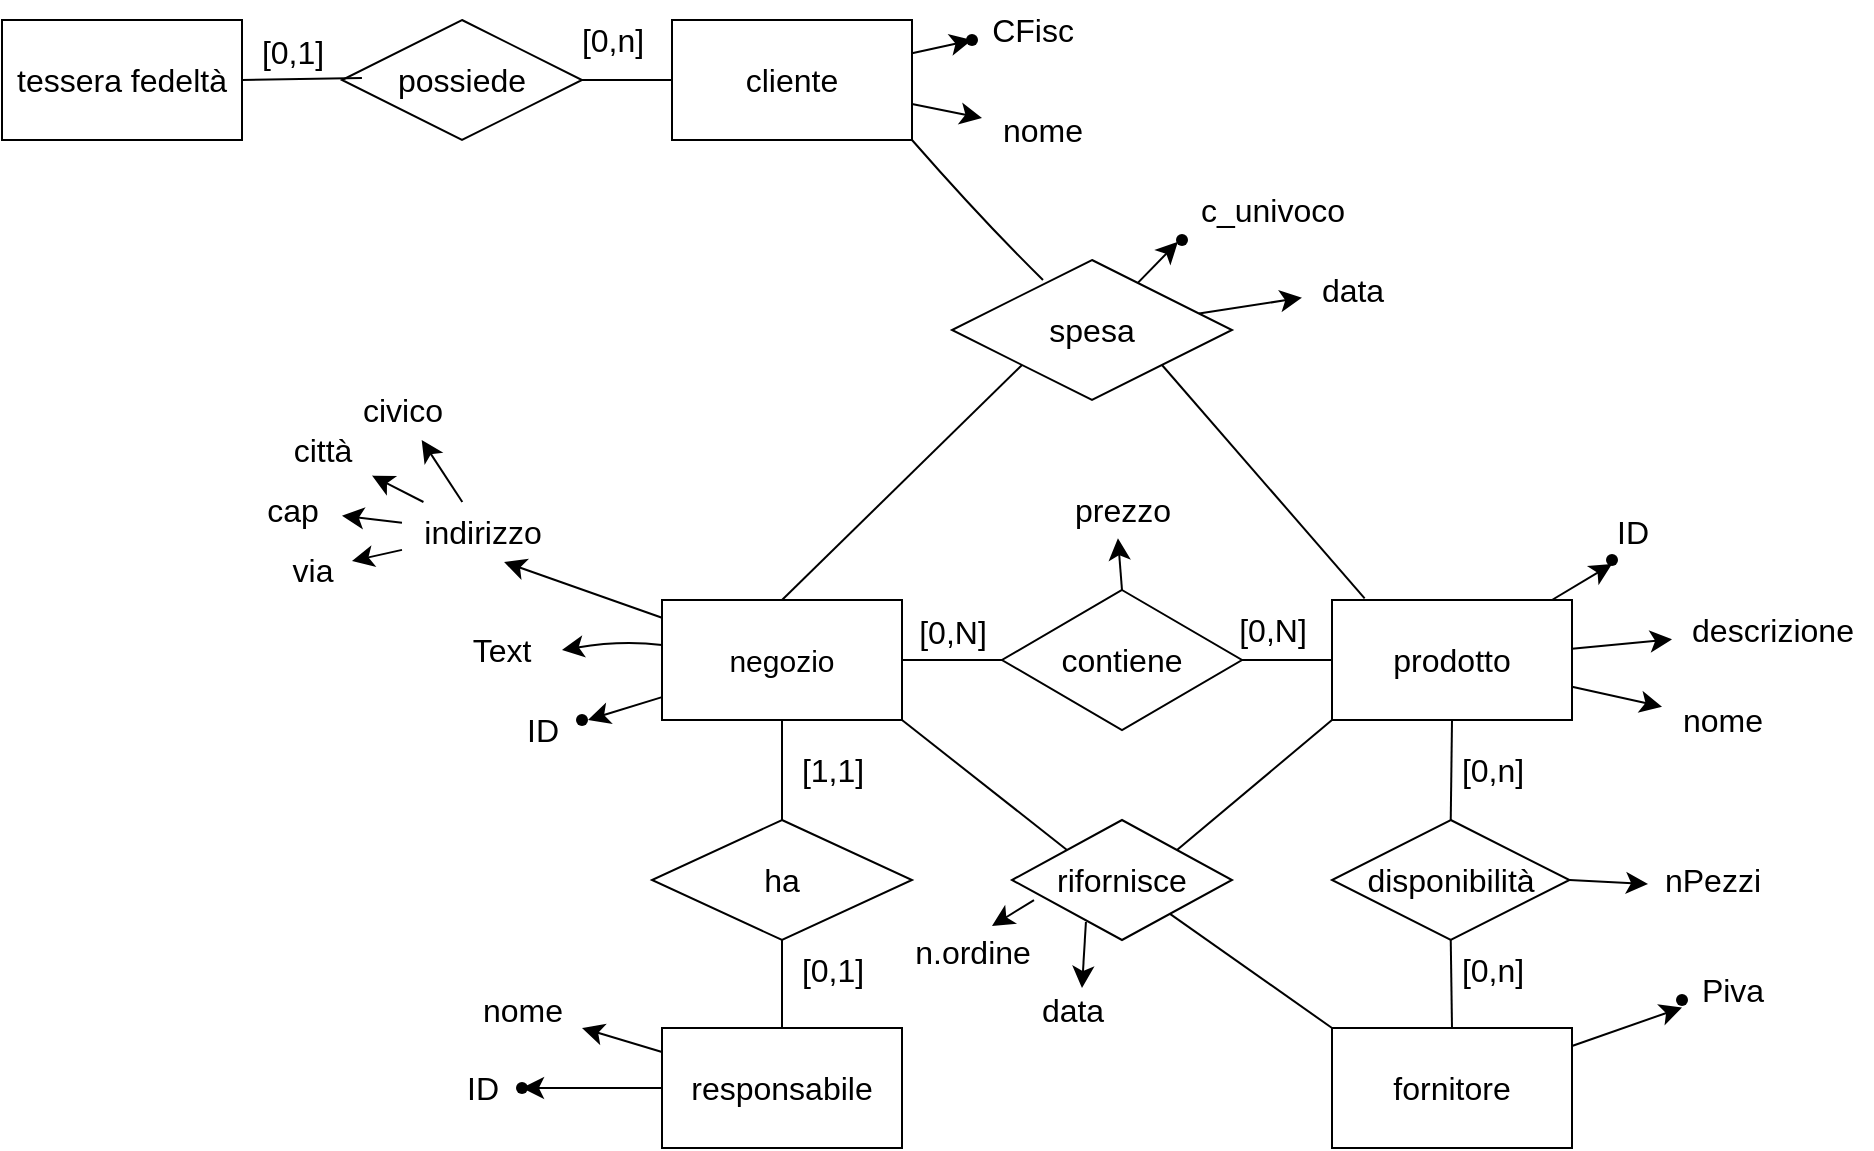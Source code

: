 <mxfile version="27.0.6">
  <diagram name="Page-1" id="85OKW19KRAVjNHw98Jnk">
    <mxGraphModel dx="2357" dy="1460" grid="1" gridSize="10" guides="1" tooltips="1" connect="1" arrows="1" fold="1" page="1" pageScale="1" pageWidth="1169" pageHeight="827" math="0" shadow="0">
      <root>
        <mxCell id="0" />
        <mxCell id="1" parent="0" />
        <mxCell id="zmDLjv7Jq3XNA_hZ3sXH-12" value="" style="edgeStyle=none;curved=1;rounded=0;orthogonalLoop=1;jettySize=auto;html=1;fontSize=12;startSize=8;endSize=8;entryX=1;entryY=0.5;entryDx=0;entryDy=0;" edge="1" parent="1" source="zmDLjv7Jq3XNA_hZ3sXH-4" target="zmDLjv7Jq3XNA_hZ3sXH-14">
          <mxGeometry relative="1" as="geometry">
            <mxPoint x="100" y="140" as="targetPoint" />
            <Array as="points">
              <mxPoint x="110" y="160" />
            </Array>
          </mxGeometry>
        </mxCell>
        <mxCell id="zmDLjv7Jq3XNA_hZ3sXH-15" value="" style="edgeStyle=none;curved=1;rounded=0;orthogonalLoop=1;jettySize=auto;html=1;fontSize=12;startSize=8;endSize=8;entryX=1.075;entryY=0.333;entryDx=0;entryDy=0;entryPerimeter=0;" edge="1" parent="1" source="zmDLjv7Jq3XNA_hZ3sXH-4" target="zmDLjv7Jq3XNA_hZ3sXH-16">
          <mxGeometry relative="1" as="geometry" />
        </mxCell>
        <mxCell id="zmDLjv7Jq3XNA_hZ3sXH-19" value="" style="edgeStyle=none;curved=1;rounded=0;orthogonalLoop=1;jettySize=auto;html=1;fontSize=12;startSize=8;endSize=8;entryX=0.638;entryY=1;entryDx=0;entryDy=0;entryPerimeter=0;" edge="1" parent="1" source="zmDLjv7Jq3XNA_hZ3sXH-4" target="zmDLjv7Jq3XNA_hZ3sXH-18">
          <mxGeometry relative="1" as="geometry" />
        </mxCell>
        <mxCell id="zmDLjv7Jq3XNA_hZ3sXH-4" value="&lt;font style=&quot;font-size: 15px;&quot;&gt;negozio&lt;/font&gt;" style="rounded=0;whiteSpace=wrap;html=1;" vertex="1" parent="1">
          <mxGeometry x="130" y="140" width="120" height="60" as="geometry" />
        </mxCell>
        <mxCell id="zmDLjv7Jq3XNA_hZ3sXH-14" value="&lt;font style=&quot;font-size: 16px;&quot;&gt;Text&lt;/font&gt;" style="text;html=1;align=center;verticalAlign=middle;whiteSpace=wrap;rounded=0;" vertex="1" parent="1">
          <mxGeometry x="20" y="150" width="60" height="30" as="geometry" />
        </mxCell>
        <mxCell id="zmDLjv7Jq3XNA_hZ3sXH-16" value="&lt;div&gt;ID&lt;/div&gt;" style="text;html=1;align=center;verticalAlign=middle;resizable=0;points=[];autosize=1;strokeColor=none;fillColor=none;fontSize=16;" vertex="1" parent="1">
          <mxGeometry x="50" y="190" width="40" height="30" as="geometry" />
        </mxCell>
        <mxCell id="zmDLjv7Jq3XNA_hZ3sXH-57" value="" style="edgeStyle=none;curved=1;rounded=0;orthogonalLoop=1;jettySize=auto;html=1;fontSize=12;startSize=8;endSize=8;" edge="1" parent="1" source="zmDLjv7Jq3XNA_hZ3sXH-18" target="zmDLjv7Jq3XNA_hZ3sXH-56">
          <mxGeometry relative="1" as="geometry" />
        </mxCell>
        <mxCell id="zmDLjv7Jq3XNA_hZ3sXH-59" value="" style="edgeStyle=none;curved=1;rounded=0;orthogonalLoop=1;jettySize=auto;html=1;fontSize=12;startSize=8;endSize=8;" edge="1" parent="1" source="zmDLjv7Jq3XNA_hZ3sXH-18" target="zmDLjv7Jq3XNA_hZ3sXH-58">
          <mxGeometry relative="1" as="geometry" />
        </mxCell>
        <mxCell id="zmDLjv7Jq3XNA_hZ3sXH-61" value="" style="edgeStyle=none;curved=1;rounded=0;orthogonalLoop=1;jettySize=auto;html=1;fontSize=12;startSize=8;endSize=8;" edge="1" parent="1" source="zmDLjv7Jq3XNA_hZ3sXH-18" target="zmDLjv7Jq3XNA_hZ3sXH-60">
          <mxGeometry relative="1" as="geometry" />
        </mxCell>
        <mxCell id="zmDLjv7Jq3XNA_hZ3sXH-63" value="" style="edgeStyle=none;curved=1;rounded=0;orthogonalLoop=1;jettySize=auto;html=1;fontSize=12;startSize=8;endSize=8;" edge="1" parent="1" source="zmDLjv7Jq3XNA_hZ3sXH-18" target="zmDLjv7Jq3XNA_hZ3sXH-62">
          <mxGeometry relative="1" as="geometry" />
        </mxCell>
        <mxCell id="zmDLjv7Jq3XNA_hZ3sXH-18" value="&lt;div&gt;indirizzo&lt;/div&gt;" style="text;html=1;align=center;verticalAlign=middle;resizable=0;points=[];autosize=1;strokeColor=none;fillColor=none;fontSize=16;" vertex="1" parent="1">
          <mxGeometry y="91" width="80" height="30" as="geometry" />
        </mxCell>
        <mxCell id="zmDLjv7Jq3XNA_hZ3sXH-20" value="" style="shape=waypoint;sketch=0;size=6;pointerEvents=1;points=[];fillColor=none;resizable=0;rotatable=0;perimeter=centerPerimeter;snapToPoint=1;" vertex="1" parent="1">
          <mxGeometry x="80" y="190" width="20" height="20" as="geometry" />
        </mxCell>
        <mxCell id="zmDLjv7Jq3XNA_hZ3sXH-33" value="" style="edgeStyle=none;curved=1;rounded=0;orthogonalLoop=1;jettySize=auto;html=1;fontSize=12;startSize=8;endSize=8;" edge="1" parent="1" source="zmDLjv7Jq3XNA_hZ3sXH-22" target="zmDLjv7Jq3XNA_hZ3sXH-32">
          <mxGeometry relative="1" as="geometry" />
        </mxCell>
        <mxCell id="zmDLjv7Jq3XNA_hZ3sXH-35" value="" style="edgeStyle=none;curved=1;rounded=0;orthogonalLoop=1;jettySize=auto;html=1;fontSize=12;startSize=8;endSize=8;" edge="1" parent="1" source="zmDLjv7Jq3XNA_hZ3sXH-22" target="zmDLjv7Jq3XNA_hZ3sXH-34">
          <mxGeometry relative="1" as="geometry" />
        </mxCell>
        <mxCell id="zmDLjv7Jq3XNA_hZ3sXH-22" value="&lt;font style=&quot;font-size: 16px;&quot;&gt;responsabile&lt;/font&gt;" style="whiteSpace=wrap;html=1;" vertex="1" parent="1">
          <mxGeometry x="130" y="354" width="120" height="60" as="geometry" />
        </mxCell>
        <mxCell id="zmDLjv7Jq3XNA_hZ3sXH-24" value="&lt;div&gt;&lt;font style=&quot;font-size: 16px;&quot;&gt;ha&lt;/font&gt;&lt;/div&gt;" style="rhombus;whiteSpace=wrap;html=1;" vertex="1" parent="1">
          <mxGeometry x="125" y="250" width="130" height="60" as="geometry" />
        </mxCell>
        <mxCell id="zmDLjv7Jq3XNA_hZ3sXH-28" value="" style="endArrow=none;html=1;rounded=0;fontSize=12;startSize=8;endSize=8;curved=1;entryX=0.5;entryY=1;entryDx=0;entryDy=0;exitX=0.5;exitY=0;exitDx=0;exitDy=0;" edge="1" parent="1" source="zmDLjv7Jq3XNA_hZ3sXH-24" target="zmDLjv7Jq3XNA_hZ3sXH-4">
          <mxGeometry width="50" height="50" relative="1" as="geometry">
            <mxPoint x="420" y="290" as="sourcePoint" />
            <mxPoint x="470" y="240" as="targetPoint" />
          </mxGeometry>
        </mxCell>
        <mxCell id="zmDLjv7Jq3XNA_hZ3sXH-29" value="" style="endArrow=none;html=1;rounded=0;fontSize=12;startSize=8;endSize=8;curved=1;entryX=0.5;entryY=1;entryDx=0;entryDy=0;exitX=0.5;exitY=0;exitDx=0;exitDy=0;" edge="1" parent="1" source="zmDLjv7Jq3XNA_hZ3sXH-22" target="zmDLjv7Jq3XNA_hZ3sXH-24">
          <mxGeometry width="50" height="50" relative="1" as="geometry">
            <mxPoint x="200" y="350" as="sourcePoint" />
            <mxPoint x="200" y="300" as="targetPoint" />
          </mxGeometry>
        </mxCell>
        <mxCell id="zmDLjv7Jq3XNA_hZ3sXH-30" value="[0,1]" style="text;html=1;align=center;verticalAlign=middle;resizable=0;points=[];autosize=1;strokeColor=none;fillColor=none;fontSize=16;" vertex="1" parent="1">
          <mxGeometry x="190" y="310" width="50" height="30" as="geometry" />
        </mxCell>
        <mxCell id="zmDLjv7Jq3XNA_hZ3sXH-31" value="[1,1]" style="text;html=1;align=center;verticalAlign=middle;resizable=0;points=[];autosize=1;strokeColor=none;fillColor=none;fontSize=16;" vertex="1" parent="1">
          <mxGeometry x="190" y="210" width="50" height="30" as="geometry" />
        </mxCell>
        <mxCell id="zmDLjv7Jq3XNA_hZ3sXH-32" value="nome" style="text;html=1;align=center;verticalAlign=middle;resizable=0;points=[];autosize=1;strokeColor=none;fillColor=none;fontSize=16;" vertex="1" parent="1">
          <mxGeometry x="30" y="330" width="60" height="30" as="geometry" />
        </mxCell>
        <mxCell id="zmDLjv7Jq3XNA_hZ3sXH-34" value="ID" style="text;html=1;align=center;verticalAlign=middle;resizable=0;points=[];autosize=1;strokeColor=none;fillColor=none;fontSize=16;" vertex="1" parent="1">
          <mxGeometry x="20" y="369" width="40" height="30" as="geometry" />
        </mxCell>
        <mxCell id="zmDLjv7Jq3XNA_hZ3sXH-36" value="" style="shape=waypoint;sketch=0;size=6;pointerEvents=1;points=[];fillColor=none;resizable=0;rotatable=0;perimeter=centerPerimeter;snapToPoint=1;" vertex="1" parent="1">
          <mxGeometry x="50" y="374" width="20" height="20" as="geometry" />
        </mxCell>
        <mxCell id="zmDLjv7Jq3XNA_hZ3sXH-40" value="" style="edgeStyle=none;curved=1;rounded=0;orthogonalLoop=1;jettySize=auto;html=1;fontSize=12;startSize=8;endSize=8;entryX=0.25;entryY=1.033;entryDx=0;entryDy=0;entryPerimeter=0;" edge="1" parent="1" source="zmDLjv7Jq3XNA_hZ3sXH-37" target="zmDLjv7Jq3XNA_hZ3sXH-38">
          <mxGeometry relative="1" as="geometry" />
        </mxCell>
        <mxCell id="zmDLjv7Jq3XNA_hZ3sXH-41" value="" style="edgeStyle=none;curved=1;rounded=0;orthogonalLoop=1;jettySize=auto;html=1;fontSize=12;startSize=8;endSize=8;" edge="1" parent="1" source="zmDLjv7Jq3XNA_hZ3sXH-37" target="zmDLjv7Jq3XNA_hZ3sXH-39">
          <mxGeometry relative="1" as="geometry" />
        </mxCell>
        <mxCell id="zmDLjv7Jq3XNA_hZ3sXH-67" value="" style="edgeStyle=none;curved=1;rounded=0;orthogonalLoop=1;jettySize=auto;html=1;fontSize=12;startSize=8;endSize=8;" edge="1" parent="1" source="zmDLjv7Jq3XNA_hZ3sXH-37" target="zmDLjv7Jq3XNA_hZ3sXH-66">
          <mxGeometry relative="1" as="geometry" />
        </mxCell>
        <mxCell id="zmDLjv7Jq3XNA_hZ3sXH-37" value="&lt;font style=&quot;font-size: 16px;&quot;&gt;&lt;font&gt;prodotto&lt;/font&gt;&lt;/font&gt;" style="whiteSpace=wrap;html=1;" vertex="1" parent="1">
          <mxGeometry x="465" y="140" width="120" height="60" as="geometry" />
        </mxCell>
        <mxCell id="zmDLjv7Jq3XNA_hZ3sXH-38" value="&lt;div&gt;ID&lt;/div&gt;" style="text;html=1;align=center;verticalAlign=middle;resizable=0;points=[];autosize=1;strokeColor=none;fillColor=none;fontSize=16;" vertex="1" parent="1">
          <mxGeometry x="595" y="91" width="40" height="30" as="geometry" />
        </mxCell>
        <mxCell id="zmDLjv7Jq3XNA_hZ3sXH-39" value="descrizione" style="text;html=1;align=center;verticalAlign=middle;resizable=0;points=[];autosize=1;strokeColor=none;fillColor=none;fontSize=16;" vertex="1" parent="1">
          <mxGeometry x="635" y="140" width="100" height="30" as="geometry" />
        </mxCell>
        <mxCell id="zmDLjv7Jq3XNA_hZ3sXH-42" value="&lt;font style=&quot;font-size: 16px;&quot;&gt;contiene&lt;/font&gt;" style="rhombus;whiteSpace=wrap;html=1;" vertex="1" parent="1">
          <mxGeometry x="300" y="135" width="120" height="70" as="geometry" />
        </mxCell>
        <mxCell id="zmDLjv7Jq3XNA_hZ3sXH-43" value="" style="endArrow=none;html=1;rounded=0;fontSize=12;startSize=8;endSize=8;curved=1;exitX=1;exitY=0.5;exitDx=0;exitDy=0;entryX=0;entryY=0.5;entryDx=0;entryDy=0;" edge="1" parent="1" source="zmDLjv7Jq3XNA_hZ3sXH-42" target="zmDLjv7Jq3XNA_hZ3sXH-37">
          <mxGeometry width="50" height="50" relative="1" as="geometry">
            <mxPoint x="560" y="450" as="sourcePoint" />
            <mxPoint x="610" y="400" as="targetPoint" />
          </mxGeometry>
        </mxCell>
        <mxCell id="zmDLjv7Jq3XNA_hZ3sXH-44" value="" style="endArrow=none;html=1;rounded=0;fontSize=12;startSize=8;endSize=8;curved=1;exitX=1;exitY=0.5;exitDx=0;exitDy=0;entryX=0;entryY=0.5;entryDx=0;entryDy=0;" edge="1" parent="1" source="zmDLjv7Jq3XNA_hZ3sXH-4" target="zmDLjv7Jq3XNA_hZ3sXH-42">
          <mxGeometry width="50" height="50" relative="1" as="geometry">
            <mxPoint x="240" y="160" as="sourcePoint" />
            <mxPoint x="285" y="160" as="targetPoint" />
          </mxGeometry>
        </mxCell>
        <mxCell id="zmDLjv7Jq3XNA_hZ3sXH-45" value="[0,N]" style="text;html=1;align=center;verticalAlign=middle;resizable=0;points=[];autosize=1;strokeColor=none;fillColor=none;fontSize=16;" vertex="1" parent="1">
          <mxGeometry x="245" y="141" width="60" height="30" as="geometry" />
        </mxCell>
        <mxCell id="zmDLjv7Jq3XNA_hZ3sXH-46" value="[0,N]" style="text;html=1;align=center;verticalAlign=middle;resizable=0;points=[];autosize=1;strokeColor=none;fillColor=none;fontSize=16;" vertex="1" parent="1">
          <mxGeometry x="405" y="140" width="60" height="30" as="geometry" />
        </mxCell>
        <mxCell id="zmDLjv7Jq3XNA_hZ3sXH-49" value="prezzo" style="text;html=1;align=center;verticalAlign=middle;resizable=0;points=[];autosize=1;strokeColor=none;fillColor=none;fontSize=16;" vertex="1" parent="1">
          <mxGeometry x="325" y="80" width="70" height="30" as="geometry" />
        </mxCell>
        <mxCell id="zmDLjv7Jq3XNA_hZ3sXH-65" value="" style="edgeStyle=none;curved=1;rounded=0;orthogonalLoop=1;jettySize=auto;html=1;fontSize=12;startSize=8;endSize=8;" edge="1" parent="1" source="zmDLjv7Jq3XNA_hZ3sXH-50" target="zmDLjv7Jq3XNA_hZ3sXH-64">
          <mxGeometry relative="1" as="geometry" />
        </mxCell>
        <mxCell id="zmDLjv7Jq3XNA_hZ3sXH-50" value="&lt;font style=&quot;font-size: 16px;&quot;&gt;fornitore&lt;/font&gt;" style="rounded=0;whiteSpace=wrap;html=1;" vertex="1" parent="1">
          <mxGeometry x="465" y="354" width="120" height="60" as="geometry" />
        </mxCell>
        <mxCell id="zmDLjv7Jq3XNA_hZ3sXH-51" value="&lt;font style=&quot;font-size: 16px;&quot;&gt;rifornisce&lt;/font&gt;" style="rhombus;whiteSpace=wrap;html=1;" vertex="1" parent="1">
          <mxGeometry x="305" y="250" width="110" height="60" as="geometry" />
        </mxCell>
        <mxCell id="zmDLjv7Jq3XNA_hZ3sXH-53" value="" style="endArrow=none;html=1;rounded=0;fontSize=12;startSize=8;endSize=8;curved=1;entryX=0;entryY=0;entryDx=0;entryDy=0;" edge="1" parent="1" source="zmDLjv7Jq3XNA_hZ3sXH-51" target="zmDLjv7Jq3XNA_hZ3sXH-50">
          <mxGeometry width="50" height="50" relative="1" as="geometry">
            <mxPoint x="560" y="450" as="sourcePoint" />
            <mxPoint x="610" y="400" as="targetPoint" />
          </mxGeometry>
        </mxCell>
        <mxCell id="zmDLjv7Jq3XNA_hZ3sXH-54" value="" style="endArrow=none;html=1;rounded=0;fontSize=12;startSize=8;endSize=8;curved=1;entryX=0;entryY=1;entryDx=0;entryDy=0;exitX=1;exitY=0;exitDx=0;exitDy=0;" edge="1" parent="1" source="zmDLjv7Jq3XNA_hZ3sXH-51" target="zmDLjv7Jq3XNA_hZ3sXH-37">
          <mxGeometry width="50" height="50" relative="1" as="geometry">
            <mxPoint x="440" y="210" as="sourcePoint" />
            <mxPoint x="516" y="246" as="targetPoint" />
          </mxGeometry>
        </mxCell>
        <mxCell id="zmDLjv7Jq3XNA_hZ3sXH-55" value="" style="endArrow=none;html=1;rounded=0;fontSize=12;startSize=8;endSize=8;curved=1;entryX=0;entryY=0;entryDx=0;entryDy=0;exitX=1;exitY=1;exitDx=0;exitDy=0;" edge="1" parent="1" source="zmDLjv7Jq3XNA_hZ3sXH-4" target="zmDLjv7Jq3XNA_hZ3sXH-51">
          <mxGeometry width="50" height="50" relative="1" as="geometry">
            <mxPoint x="260" y="220" as="sourcePoint" />
            <mxPoint x="336" y="256" as="targetPoint" />
          </mxGeometry>
        </mxCell>
        <mxCell id="zmDLjv7Jq3XNA_hZ3sXH-56" value="città" style="text;html=1;align=center;verticalAlign=middle;resizable=0;points=[];autosize=1;strokeColor=none;fillColor=none;fontSize=16;" vertex="1" parent="1">
          <mxGeometry x="-65" y="50" width="50" height="30" as="geometry" />
        </mxCell>
        <mxCell id="zmDLjv7Jq3XNA_hZ3sXH-58" value="cap" style="text;html=1;align=center;verticalAlign=middle;resizable=0;points=[];autosize=1;strokeColor=none;fillColor=none;fontSize=16;" vertex="1" parent="1">
          <mxGeometry x="-80" y="80" width="50" height="30" as="geometry" />
        </mxCell>
        <mxCell id="zmDLjv7Jq3XNA_hZ3sXH-60" value="civico" style="text;html=1;align=center;verticalAlign=middle;resizable=0;points=[];autosize=1;strokeColor=none;fillColor=none;fontSize=16;" vertex="1" parent="1">
          <mxGeometry x="-30" y="30" width="60" height="30" as="geometry" />
        </mxCell>
        <mxCell id="zmDLjv7Jq3XNA_hZ3sXH-62" value="via" style="text;html=1;align=center;verticalAlign=middle;resizable=0;points=[];autosize=1;strokeColor=none;fillColor=none;fontSize=16;" vertex="1" parent="1">
          <mxGeometry x="-65" y="110" width="40" height="30" as="geometry" />
        </mxCell>
        <mxCell id="zmDLjv7Jq3XNA_hZ3sXH-64" value="Piva" style="text;html=1;align=center;verticalAlign=middle;resizable=0;points=[];autosize=1;strokeColor=none;fillColor=none;fontSize=16;" vertex="1" parent="1">
          <mxGeometry x="640" y="320" width="50" height="30" as="geometry" />
        </mxCell>
        <mxCell id="zmDLjv7Jq3XNA_hZ3sXH-66" value="&lt;div&gt;nome&lt;/div&gt;" style="text;html=1;align=center;verticalAlign=middle;resizable=0;points=[];autosize=1;strokeColor=none;fillColor=none;fontSize=16;" vertex="1" parent="1">
          <mxGeometry x="630" y="185" width="60" height="30" as="geometry" />
        </mxCell>
        <mxCell id="zmDLjv7Jq3XNA_hZ3sXH-68" value="" style="shape=waypoint;sketch=0;size=6;pointerEvents=1;points=[];fillColor=none;resizable=0;rotatable=0;perimeter=centerPerimeter;snapToPoint=1;" vertex="1" parent="1">
          <mxGeometry x="630" y="330" width="20" height="20" as="geometry" />
        </mxCell>
        <mxCell id="zmDLjv7Jq3XNA_hZ3sXH-69" value="&lt;font style=&quot;font-size: 16px;&quot;&gt;disponibilità&lt;/font&gt;" style="rhombus;whiteSpace=wrap;html=1;" vertex="1" parent="1">
          <mxGeometry x="465" y="250" width="118.75" height="60" as="geometry" />
        </mxCell>
        <mxCell id="zmDLjv7Jq3XNA_hZ3sXH-71" value="" style="endArrow=none;html=1;rounded=0;fontSize=12;startSize=8;endSize=8;curved=1;exitX=0.5;exitY=0;exitDx=0;exitDy=0;entryX=0.5;entryY=1;entryDx=0;entryDy=0;" edge="1" parent="1" source="zmDLjv7Jq3XNA_hZ3sXH-50" target="zmDLjv7Jq3XNA_hZ3sXH-69">
          <mxGeometry width="50" height="50" relative="1" as="geometry">
            <mxPoint x="450" y="330" as="sourcePoint" />
            <mxPoint x="500" y="280" as="targetPoint" />
          </mxGeometry>
        </mxCell>
        <mxCell id="zmDLjv7Jq3XNA_hZ3sXH-72" value="" style="endArrow=none;html=1;rounded=0;fontSize=12;startSize=8;endSize=8;curved=1;exitX=0.5;exitY=0;exitDx=0;exitDy=0;entryX=0.5;entryY=1;entryDx=0;entryDy=0;" edge="1" parent="1" source="zmDLjv7Jq3XNA_hZ3sXH-69" target="zmDLjv7Jq3XNA_hZ3sXH-37">
          <mxGeometry width="50" height="50" relative="1" as="geometry">
            <mxPoint x="521" y="264" as="sourcePoint" />
            <mxPoint x="520" y="220" as="targetPoint" />
          </mxGeometry>
        </mxCell>
        <mxCell id="zmDLjv7Jq3XNA_hZ3sXH-73" value="&lt;div&gt;nPezzi&lt;/div&gt;" style="text;html=1;align=center;verticalAlign=middle;resizable=0;points=[];autosize=1;strokeColor=none;fillColor=none;fontSize=16;" vertex="1" parent="1">
          <mxGeometry x="620" y="265" width="70" height="30" as="geometry" />
        </mxCell>
        <mxCell id="zmDLjv7Jq3XNA_hZ3sXH-74" style="edgeStyle=none;curved=1;rounded=0;orthogonalLoop=1;jettySize=auto;html=1;exitX=1;exitY=0.5;exitDx=0;exitDy=0;entryX=0.043;entryY=0.567;entryDx=0;entryDy=0;entryPerimeter=0;fontSize=12;startSize=8;endSize=8;" edge="1" parent="1" source="zmDLjv7Jq3XNA_hZ3sXH-69" target="zmDLjv7Jq3XNA_hZ3sXH-73">
          <mxGeometry relative="1" as="geometry" />
        </mxCell>
        <mxCell id="zmDLjv7Jq3XNA_hZ3sXH-76" value="data" style="text;html=1;align=center;verticalAlign=middle;resizable=0;points=[];autosize=1;strokeColor=none;fillColor=none;fontSize=16;" vertex="1" parent="1">
          <mxGeometry x="310" y="330" width="50" height="30" as="geometry" />
        </mxCell>
        <mxCell id="zmDLjv7Jq3XNA_hZ3sXH-77" value="" style="endArrow=classic;html=1;rounded=0;fontSize=12;startSize=8;endSize=8;curved=1;exitX=0.336;exitY=0.85;exitDx=0;exitDy=0;exitPerimeter=0;" edge="1" parent="1" source="zmDLjv7Jq3XNA_hZ3sXH-51">
          <mxGeometry width="50" height="50" relative="1" as="geometry">
            <mxPoint x="320" y="330" as="sourcePoint" />
            <mxPoint x="340" y="334" as="targetPoint" />
          </mxGeometry>
        </mxCell>
        <mxCell id="zmDLjv7Jq3XNA_hZ3sXH-78" value="n.ordine" style="text;html=1;align=center;verticalAlign=middle;resizable=0;points=[];autosize=1;strokeColor=none;fillColor=none;fontSize=16;" vertex="1" parent="1">
          <mxGeometry x="245" y="301" width="80" height="30" as="geometry" />
        </mxCell>
        <mxCell id="zmDLjv7Jq3XNA_hZ3sXH-79" value="" style="endArrow=classic;html=1;rounded=0;fontSize=12;startSize=8;endSize=8;curved=1;exitX=0.1;exitY=0.667;exitDx=0;exitDy=0;exitPerimeter=0;entryX=0.625;entryY=0.067;entryDx=0;entryDy=0;entryPerimeter=0;" edge="1" parent="1" source="zmDLjv7Jq3XNA_hZ3sXH-51" target="zmDLjv7Jq3XNA_hZ3sXH-78">
          <mxGeometry width="50" height="50" relative="1" as="geometry">
            <mxPoint x="292" y="300" as="sourcePoint" />
            <mxPoint x="290" y="333" as="targetPoint" />
          </mxGeometry>
        </mxCell>
        <mxCell id="zmDLjv7Jq3XNA_hZ3sXH-81" value="" style="shape=waypoint;sketch=0;size=6;pointerEvents=1;points=[];fillColor=none;resizable=0;rotatable=0;perimeter=centerPerimeter;snapToPoint=1;" vertex="1" parent="1">
          <mxGeometry x="595" y="110" width="20" height="20" as="geometry" />
        </mxCell>
        <mxCell id="zmDLjv7Jq3XNA_hZ3sXH-87" value="" style="edgeStyle=none;curved=1;rounded=0;orthogonalLoop=1;jettySize=auto;html=1;fontSize=12;startSize=8;endSize=8;" edge="1" parent="1" source="zmDLjv7Jq3XNA_hZ3sXH-88" target="zmDLjv7Jq3XNA_hZ3sXH-83">
          <mxGeometry relative="1" as="geometry" />
        </mxCell>
        <mxCell id="zmDLjv7Jq3XNA_hZ3sXH-90" value="" style="edgeStyle=none;curved=1;rounded=0;orthogonalLoop=1;jettySize=auto;html=1;fontSize=12;startSize=8;endSize=8;" edge="1" parent="1" source="zmDLjv7Jq3XNA_hZ3sXH-82" target="zmDLjv7Jq3XNA_hZ3sXH-89">
          <mxGeometry relative="1" as="geometry" />
        </mxCell>
        <mxCell id="zmDLjv7Jq3XNA_hZ3sXH-82" value="&lt;font style=&quot;font-size: 16px;&quot;&gt;cliente&lt;/font&gt;" style="whiteSpace=wrap;html=1;" vertex="1" parent="1">
          <mxGeometry x="135" y="-150" width="120" height="60" as="geometry" />
        </mxCell>
        <mxCell id="zmDLjv7Jq3XNA_hZ3sXH-83" value="CFisc" style="text;html=1;align=center;verticalAlign=middle;resizable=0;points=[];autosize=1;strokeColor=none;fillColor=none;fontSize=16;" vertex="1" parent="1">
          <mxGeometry x="285" y="-160" width="60" height="30" as="geometry" />
        </mxCell>
        <mxCell id="zmDLjv7Jq3XNA_hZ3sXH-89" value="nome" style="text;html=1;align=center;verticalAlign=middle;resizable=0;points=[];autosize=1;strokeColor=none;fillColor=none;fontSize=16;" vertex="1" parent="1">
          <mxGeometry x="290" y="-110" width="60" height="30" as="geometry" />
        </mxCell>
        <mxCell id="zmDLjv7Jq3XNA_hZ3sXH-91" value="&lt;font style=&quot;font-size: 16px;&quot;&gt;tessera fedeltà&lt;/font&gt;" style="whiteSpace=wrap;html=1;" vertex="1" parent="1">
          <mxGeometry x="-200" y="-150" width="120" height="60" as="geometry" />
        </mxCell>
        <mxCell id="zmDLjv7Jq3XNA_hZ3sXH-92" value="&lt;font style=&quot;font-size: 16px;&quot;&gt;possiede&lt;/font&gt;" style="rhombus;whiteSpace=wrap;html=1;" vertex="1" parent="1">
          <mxGeometry x="-30" y="-150" width="120" height="60" as="geometry" />
        </mxCell>
        <mxCell id="zmDLjv7Jq3XNA_hZ3sXH-93" value="" style="edgeStyle=none;curved=1;rounded=0;orthogonalLoop=1;jettySize=auto;html=1;fontSize=12;startSize=8;endSize=8;" edge="1" parent="1" source="zmDLjv7Jq3XNA_hZ3sXH-82" target="zmDLjv7Jq3XNA_hZ3sXH-88">
          <mxGeometry relative="1" as="geometry">
            <mxPoint x="210" y="-129" as="sourcePoint" />
            <mxPoint x="285" y="-140" as="targetPoint" />
          </mxGeometry>
        </mxCell>
        <mxCell id="zmDLjv7Jq3XNA_hZ3sXH-88" value="" style="shape=waypoint;sketch=0;size=6;pointerEvents=1;points=[];fillColor=none;resizable=0;rotatable=0;perimeter=centerPerimeter;snapToPoint=1;" vertex="1" parent="1">
          <mxGeometry x="275" y="-150" width="20" height="20" as="geometry" />
        </mxCell>
        <mxCell id="zmDLjv7Jq3XNA_hZ3sXH-94" value="" style="endArrow=none;html=1;rounded=0;fontSize=12;startSize=8;endSize=8;curved=1;entryX=0;entryY=0.5;entryDx=0;entryDy=0;exitX=1;exitY=0.5;exitDx=0;exitDy=0;" edge="1" parent="1" source="zmDLjv7Jq3XNA_hZ3sXH-92" target="zmDLjv7Jq3XNA_hZ3sXH-82">
          <mxGeometry width="50" height="50" relative="1" as="geometry">
            <mxPoint x="-10" y="-320" as="sourcePoint" />
            <mxPoint x="40" y="-370" as="targetPoint" />
          </mxGeometry>
        </mxCell>
        <mxCell id="zmDLjv7Jq3XNA_hZ3sXH-96" value="[0,n]" style="text;html=1;align=center;verticalAlign=middle;resizable=0;points=[];autosize=1;strokeColor=none;fillColor=none;fontSize=16;" vertex="1" parent="1">
          <mxGeometry x="80" y="-155" width="50" height="30" as="geometry" />
        </mxCell>
        <mxCell id="zmDLjv7Jq3XNA_hZ3sXH-97" value="" style="endArrow=none;html=1;rounded=0;fontSize=12;startSize=8;endSize=8;curved=1;entryX=0.083;entryY=0.483;entryDx=0;entryDy=0;exitX=1;exitY=0.5;exitDx=0;exitDy=0;entryPerimeter=0;" edge="1" parent="1" source="zmDLjv7Jq3XNA_hZ3sXH-91" target="zmDLjv7Jq3XNA_hZ3sXH-92">
          <mxGeometry width="50" height="50" relative="1" as="geometry">
            <mxPoint x="-40" y="-70" as="sourcePoint" />
            <mxPoint x="5" y="-70" as="targetPoint" />
          </mxGeometry>
        </mxCell>
        <mxCell id="zmDLjv7Jq3XNA_hZ3sXH-98" value="[0,1]" style="text;html=1;align=center;verticalAlign=middle;resizable=0;points=[];autosize=1;strokeColor=none;fillColor=none;fontSize=16;" vertex="1" parent="1">
          <mxGeometry x="-80" y="-149" width="50" height="30" as="geometry" />
        </mxCell>
        <mxCell id="zmDLjv7Jq3XNA_hZ3sXH-99" value="[0,n]" style="text;html=1;align=center;verticalAlign=middle;resizable=0;points=[];autosize=1;strokeColor=none;fillColor=none;fontSize=16;" vertex="1" parent="1">
          <mxGeometry x="520" y="310" width="50" height="30" as="geometry" />
        </mxCell>
        <mxCell id="zmDLjv7Jq3XNA_hZ3sXH-100" value="[0,n]" style="text;html=1;align=center;verticalAlign=middle;resizable=0;points=[];autosize=1;strokeColor=none;fillColor=none;fontSize=16;" vertex="1" parent="1">
          <mxGeometry x="520" y="210" width="50" height="30" as="geometry" />
        </mxCell>
        <mxCell id="zmDLjv7Jq3XNA_hZ3sXH-106" style="edgeStyle=none;curved=1;rounded=0;orthogonalLoop=1;jettySize=auto;html=1;entryX=0.471;entryY=0.972;entryDx=0;entryDy=0;entryPerimeter=0;fontSize=12;startSize=8;endSize=8;exitX=0.5;exitY=0;exitDx=0;exitDy=0;" edge="1" parent="1" source="zmDLjv7Jq3XNA_hZ3sXH-42" target="zmDLjv7Jq3XNA_hZ3sXH-49">
          <mxGeometry relative="1" as="geometry">
            <mxPoint x="390" y="153" as="sourcePoint" />
          </mxGeometry>
        </mxCell>
        <mxCell id="zmDLjv7Jq3XNA_hZ3sXH-118" value="" style="edgeStyle=none;curved=1;rounded=0;orthogonalLoop=1;jettySize=auto;html=1;fontSize=12;startSize=8;endSize=8;entryX=0.03;entryY=1.028;entryDx=0;entryDy=0;entryPerimeter=0;" edge="1" parent="1" source="zmDLjv7Jq3XNA_hZ3sXH-108" target="zmDLjv7Jq3XNA_hZ3sXH-115">
          <mxGeometry relative="1" as="geometry" />
        </mxCell>
        <mxCell id="zmDLjv7Jq3XNA_hZ3sXH-121" value="" style="edgeStyle=none;curved=1;rounded=0;orthogonalLoop=1;jettySize=auto;html=1;fontSize=12;startSize=8;endSize=8;" edge="1" parent="1" source="zmDLjv7Jq3XNA_hZ3sXH-108" target="zmDLjv7Jq3XNA_hZ3sXH-120">
          <mxGeometry relative="1" as="geometry" />
        </mxCell>
        <mxCell id="zmDLjv7Jq3XNA_hZ3sXH-108" value="&lt;font style=&quot;font-size: 16px;&quot;&gt;spesa&lt;/font&gt;" style="rhombus;whiteSpace=wrap;html=1;" vertex="1" parent="1">
          <mxGeometry x="275" y="-30" width="140" height="70" as="geometry" />
        </mxCell>
        <mxCell id="zmDLjv7Jq3XNA_hZ3sXH-111" value="" style="endArrow=none;html=1;rounded=0;fontSize=12;startSize=8;endSize=8;curved=1;exitX=1;exitY=1;exitDx=0;exitDy=0;entryX=0.325;entryY=0.143;entryDx=0;entryDy=0;entryPerimeter=0;" edge="1" parent="1" source="zmDLjv7Jq3XNA_hZ3sXH-82" target="zmDLjv7Jq3XNA_hZ3sXH-108">
          <mxGeometry width="50" height="50" relative="1" as="geometry">
            <mxPoint x="390" y="210" as="sourcePoint" />
            <mxPoint x="440" y="160" as="targetPoint" />
            <Array as="points">
              <mxPoint x="290" y="-50" />
            </Array>
          </mxGeometry>
        </mxCell>
        <mxCell id="zmDLjv7Jq3XNA_hZ3sXH-112" value="" style="endArrow=none;html=1;rounded=0;fontSize=12;startSize=8;endSize=8;curved=1;exitX=1;exitY=1;exitDx=0;exitDy=0;entryX=0.136;entryY=-0.014;entryDx=0;entryDy=0;entryPerimeter=0;" edge="1" parent="1" source="zmDLjv7Jq3XNA_hZ3sXH-108" target="zmDLjv7Jq3XNA_hZ3sXH-37">
          <mxGeometry width="50" height="50" relative="1" as="geometry">
            <mxPoint x="420" y="70" as="sourcePoint" />
            <mxPoint x="481" y="147" as="targetPoint" />
          </mxGeometry>
        </mxCell>
        <mxCell id="zmDLjv7Jq3XNA_hZ3sXH-114" value="" style="endArrow=none;html=1;rounded=0;fontSize=12;startSize=8;endSize=8;curved=1;exitX=0.5;exitY=0;exitDx=0;exitDy=0;entryX=0;entryY=1;entryDx=0;entryDy=0;" edge="1" parent="1" source="zmDLjv7Jq3XNA_hZ3sXH-4" target="zmDLjv7Jq3XNA_hZ3sXH-108">
          <mxGeometry width="50" height="50" relative="1" as="geometry">
            <mxPoint x="390" y="210" as="sourcePoint" />
            <mxPoint x="440" y="160" as="targetPoint" />
          </mxGeometry>
        </mxCell>
        <mxCell id="zmDLjv7Jq3XNA_hZ3sXH-115" value="c_univoco" style="text;html=1;align=center;verticalAlign=middle;resizable=0;points=[];autosize=1;strokeColor=none;fillColor=none;fontSize=16;" vertex="1" parent="1">
          <mxGeometry x="385" y="-70" width="100" height="30" as="geometry" />
        </mxCell>
        <mxCell id="zmDLjv7Jq3XNA_hZ3sXH-120" value="data" style="text;html=1;align=center;verticalAlign=middle;resizable=0;points=[];autosize=1;strokeColor=none;fillColor=none;fontSize=16;" vertex="1" parent="1">
          <mxGeometry x="450" y="-30" width="50" height="30" as="geometry" />
        </mxCell>
        <mxCell id="zmDLjv7Jq3XNA_hZ3sXH-122" value="" style="shape=waypoint;sketch=0;size=6;pointerEvents=1;points=[];fillColor=none;resizable=0;rotatable=0;perimeter=centerPerimeter;snapToPoint=1;" vertex="1" parent="1">
          <mxGeometry x="380" y="-50" width="20" height="20" as="geometry" />
        </mxCell>
      </root>
    </mxGraphModel>
  </diagram>
</mxfile>
